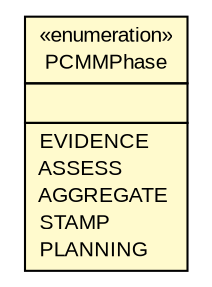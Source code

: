 #!/usr/local/bin/dot
#
# Class diagram 
# Generated by UMLGraph version R5_6-24-gf6e263 (http://www.umlgraph.org/)
#

digraph G {
	edge [fontname="arial",fontsize=10,labelfontname="arial",labelfontsize=10];
	node [fontname="arial",fontsize=10,shape=plaintext];
	nodesep=0.25;
	ranksep=0.5;
	// gov.sandia.cf.model.PCMMPhase
	c284590 [label=<<table title="gov.sandia.cf.model.PCMMPhase" border="0" cellborder="1" cellspacing="0" cellpadding="2" port="p" bgcolor="lemonChiffon" href="./PCMMPhase.html">
		<tr><td><table border="0" cellspacing="0" cellpadding="1">
<tr><td align="center" balign="center"> &#171;enumeration&#187; </td></tr>
<tr><td align="center" balign="center"> PCMMPhase </td></tr>
		</table></td></tr>
		<tr><td><table border="0" cellspacing="0" cellpadding="1">
<tr><td align="left" balign="left">  </td></tr>
		</table></td></tr>
		<tr><td><table border="0" cellspacing="0" cellpadding="1">
<tr><td align="left" balign="left"> EVIDENCE </td></tr>
<tr><td align="left" balign="left"> ASSESS </td></tr>
<tr><td align="left" balign="left"> AGGREGATE </td></tr>
<tr><td align="left" balign="left"> STAMP </td></tr>
<tr><td align="left" balign="left"> PLANNING </td></tr>
		</table></td></tr>
		</table>>, URL="./PCMMPhase.html", fontname="arial", fontcolor="black", fontsize=10.0];
}

